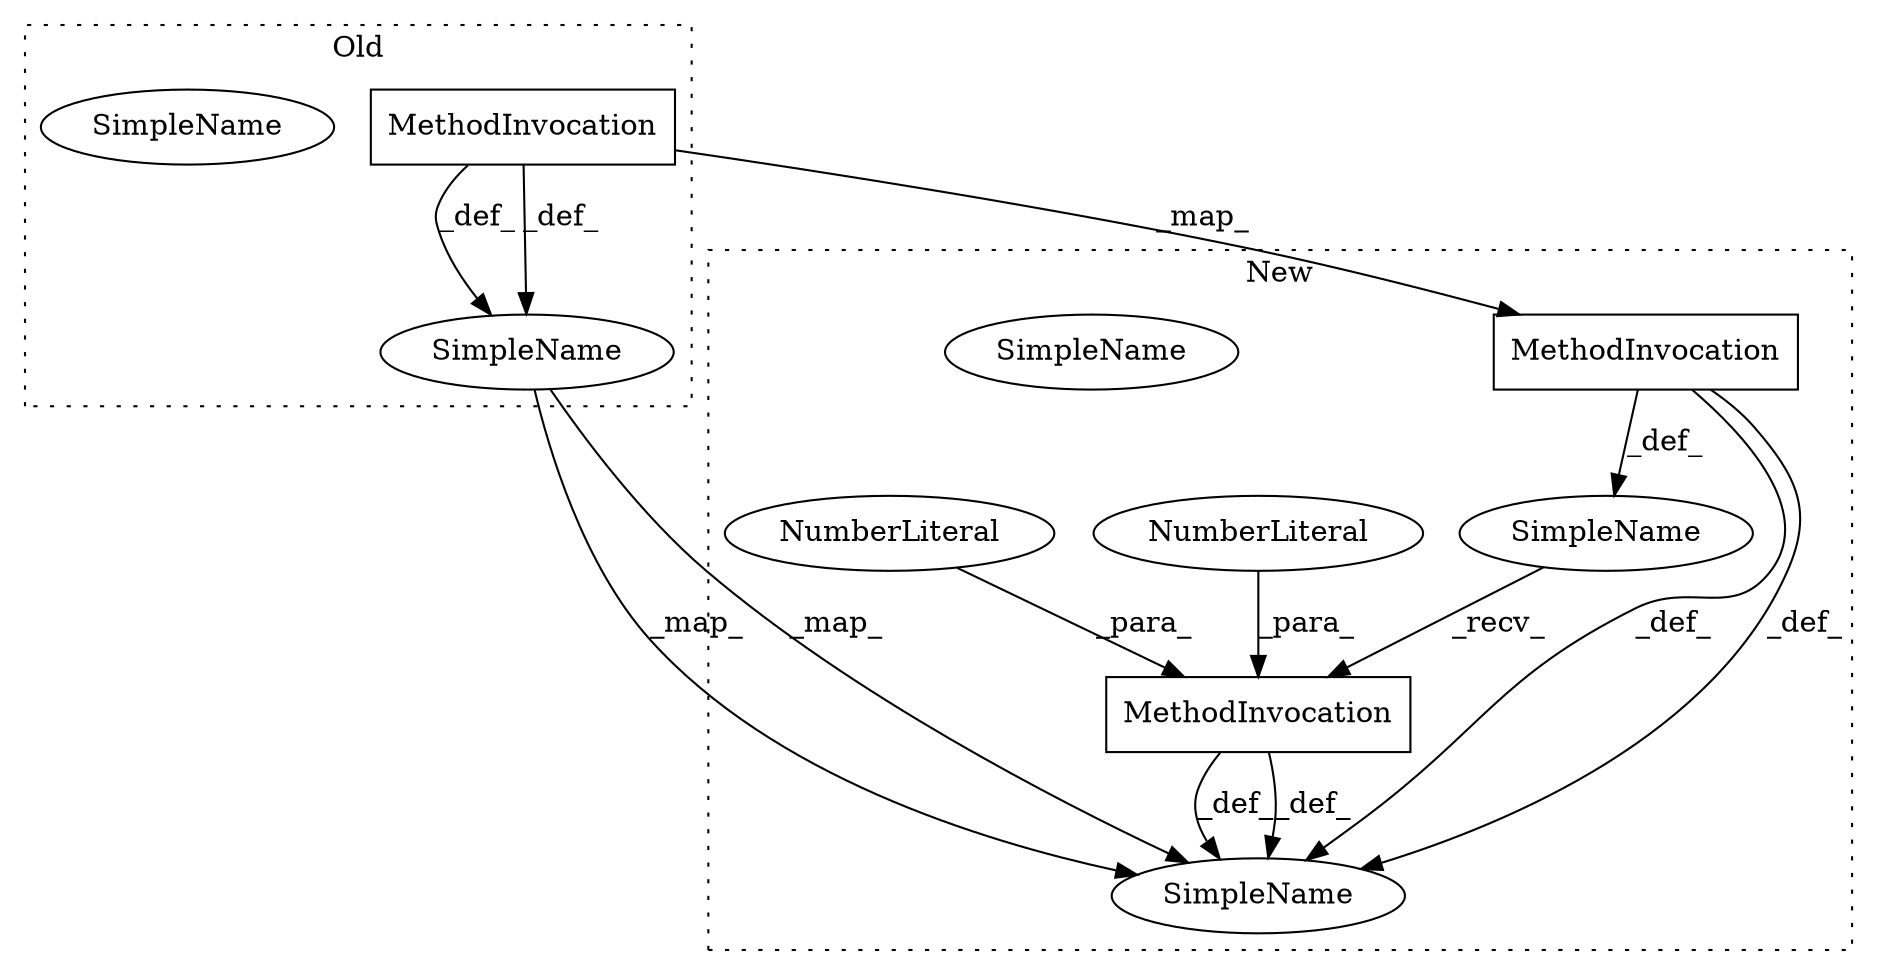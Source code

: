 digraph G {
subgraph cluster0 {
1 [label="MethodInvocation" a="32" s="1295,1323" l="6,1" shape="box"];
8 [label="SimpleName" a="42" s="1284" l="10" shape="ellipse"];
9 [label="SimpleName" a="42" s="1284" l="10" shape="ellipse"];
label = "Old";
style="dotted";
}
subgraph cluster1 {
2 [label="MethodInvocation" a="32" s="1346,1365" l="16,1" shape="box"];
3 [label="MethodInvocation" a="32" s="1316,1344" l="6,1" shape="box"];
4 [label="NumberLiteral" a="34" s="1362" l="1" shape="ellipse"];
5 [label="SimpleName" a="42" s="1305" l="10" shape="ellipse"];
6 [label="SimpleName" a="42" s="1305" l="10" shape="ellipse"];
7 [label="SimpleName" a="42" s="" l="" shape="ellipse"];
10 [label="NumberLiteral" a="34" s="1364" l="1" shape="ellipse"];
label = "New";
style="dotted";
}
1 -> 8 [label="_def_"];
1 -> 8 [label="_def_"];
1 -> 3 [label="_map_"];
2 -> 6 [label="_def_"];
2 -> 6 [label="_def_"];
3 -> 6 [label="_def_"];
3 -> 6 [label="_def_"];
3 -> 7 [label="_def_"];
4 -> 2 [label="_para_"];
7 -> 2 [label="_recv_"];
8 -> 6 [label="_map_"];
8 -> 6 [label="_map_"];
10 -> 2 [label="_para_"];
}